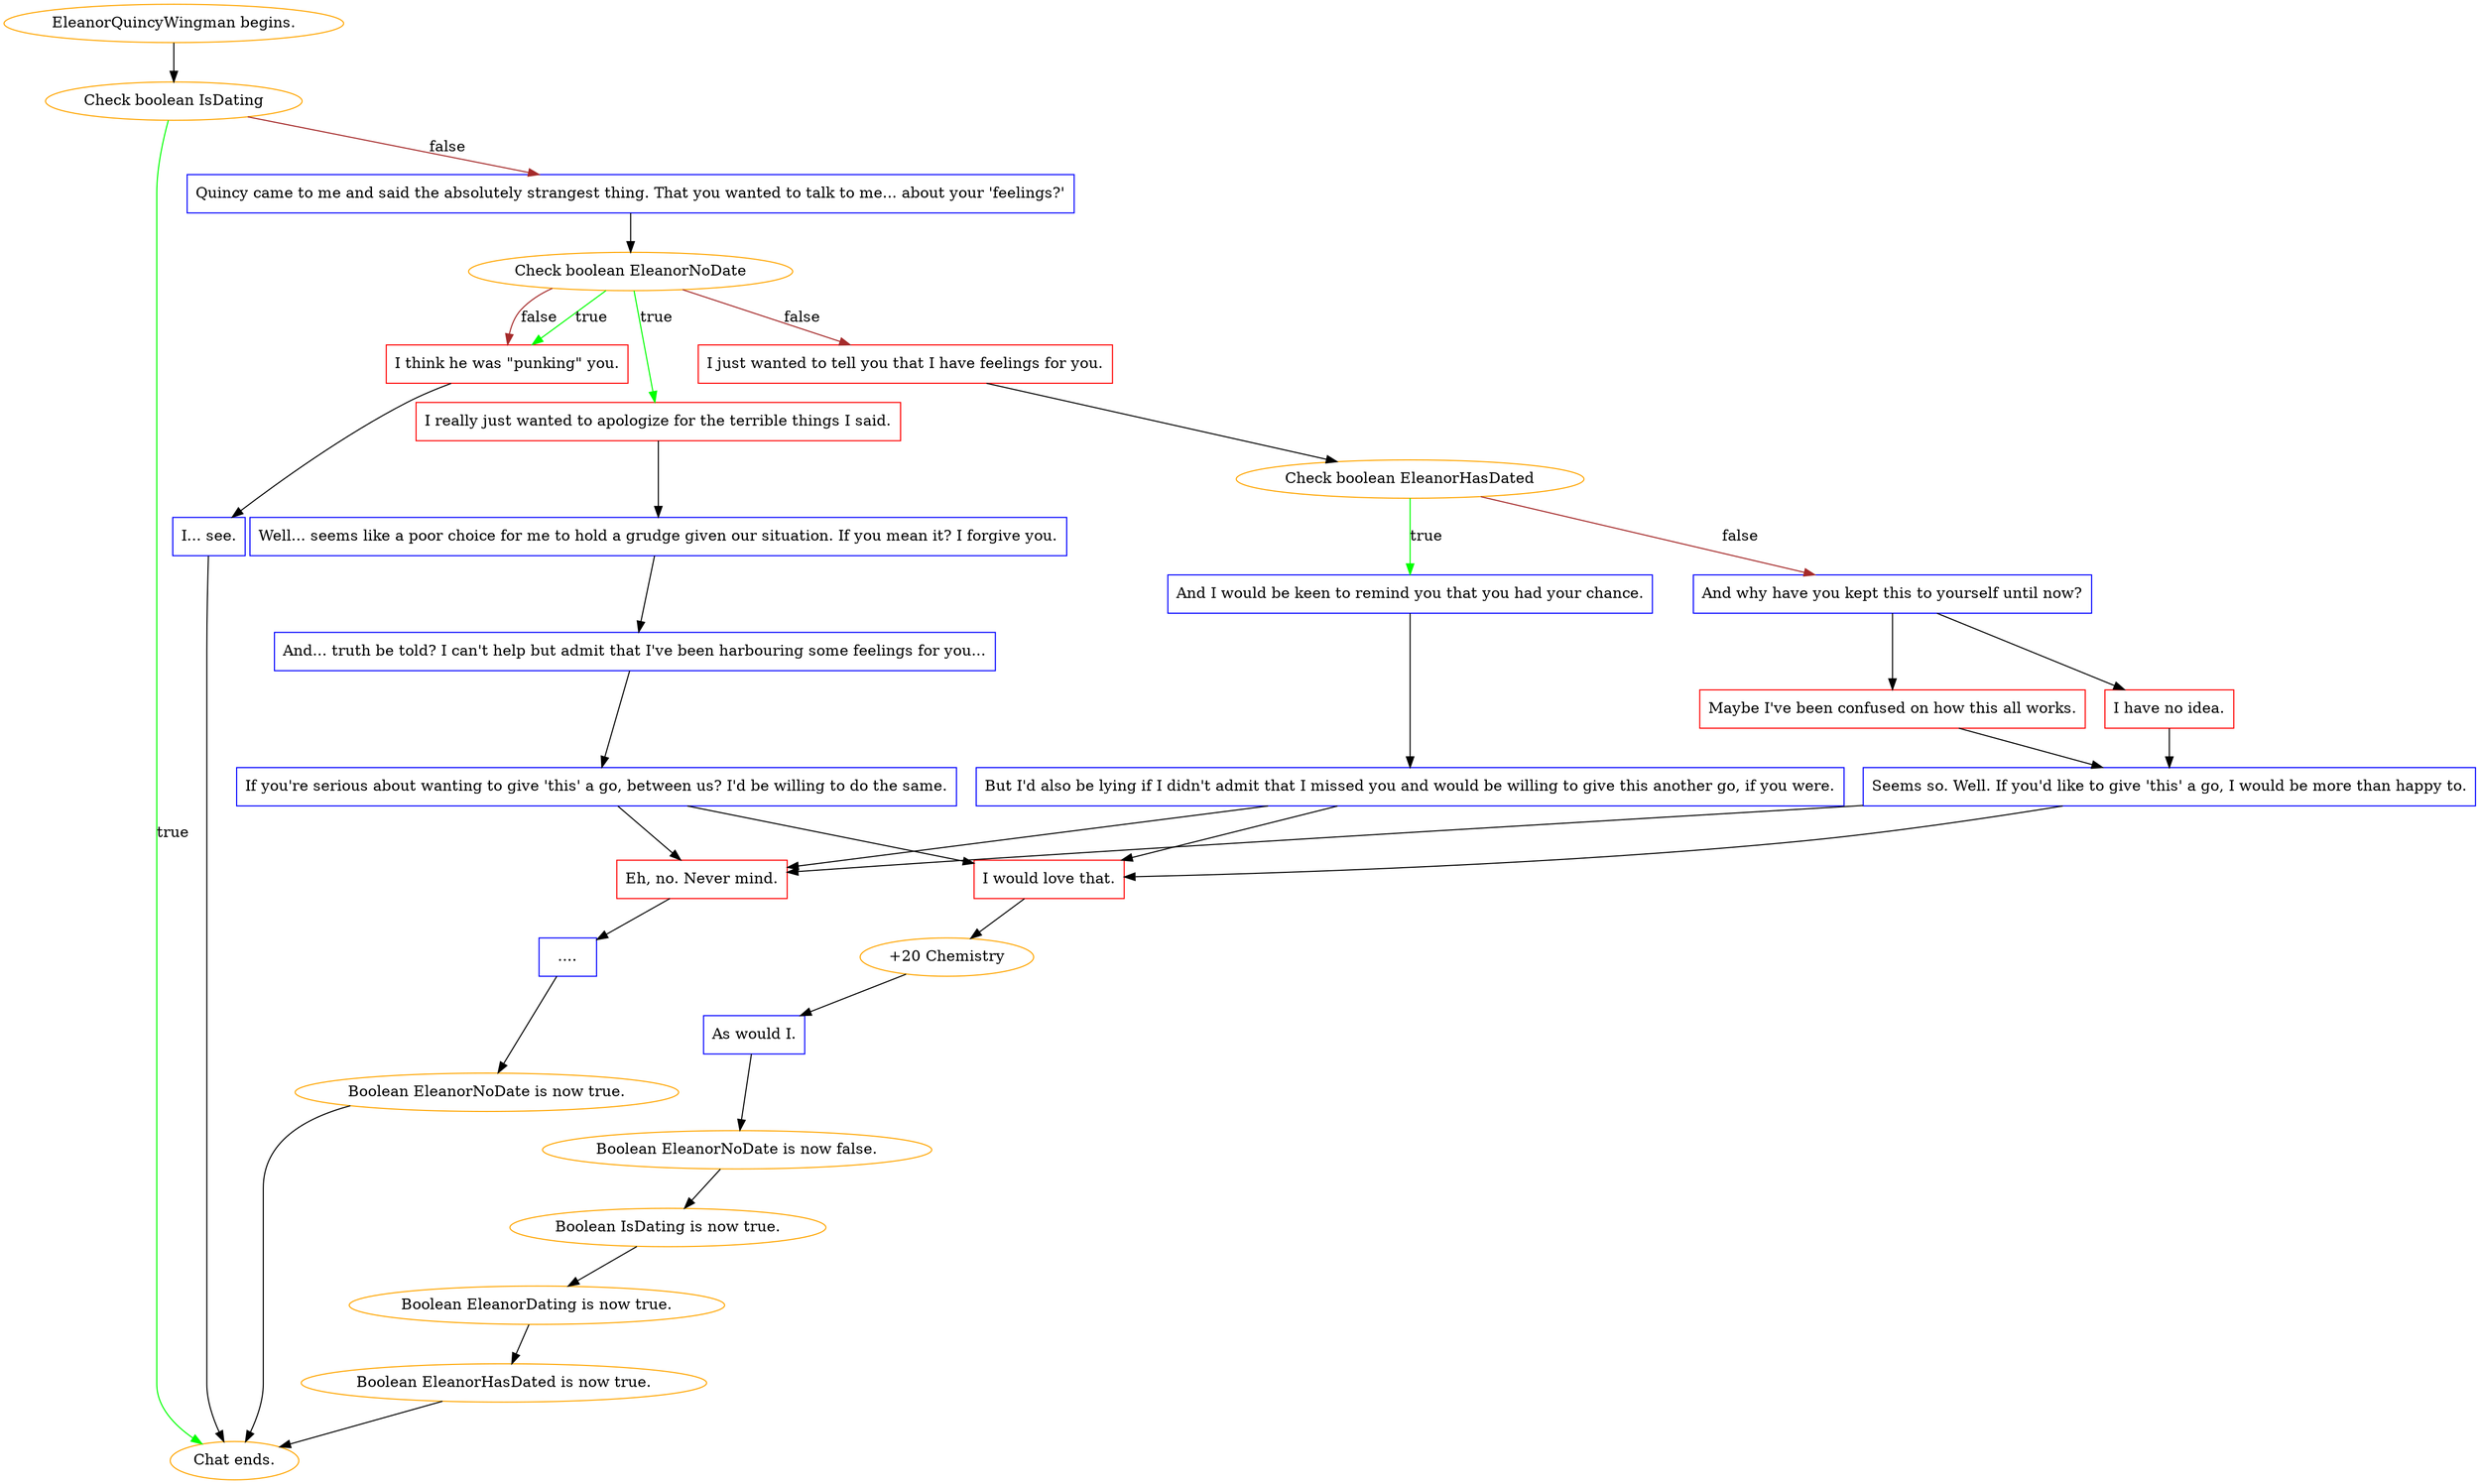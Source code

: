 digraph {
	"EleanorQuincyWingman begins." [color=orange];
		"EleanorQuincyWingman begins." -> 2731;
	2731 [label="Check boolean IsDating",color=orange];
		2731 -> "Chat ends." [label=true,color=green];
		2731 -> 2732 [label=false,color=brown];
	"Chat ends." [color=orange];
	2732 [label="Quincy came to me and said the absolutely strangest thing. That you wanted to talk to me... about your 'feelings?'",shape=box,color=blue];
		2732 -> 2734;
	2734 [label="Check boolean EleanorNoDate",color=orange];
		2734 -> 2735 [label=true,color=green];
		2734 -> 2737 [label=true,color=green];
		2734 -> 2736 [label=false,color=brown];
		2734 -> 2737 [label=false,color=brown];
	2735 [label="I really just wanted to apologize for the terrible things I said.",shape=box,color=red];
		2735 -> 2738;
	2737 [label="I think he was \"punking\" you.",shape=box,color=red];
		2737 -> 2739;
	2736 [label="I just wanted to tell you that I have feelings for you.",shape=box,color=red];
		2736 -> 2740;
	2738 [label="Well... seems like a poor choice for me to hold a grudge given our situation. If you mean it? I forgive you.",shape=box,color=blue];
		2738 -> 2741;
	2739 [label="I... see.",shape=box,color=blue];
		2739 -> "Chat ends.";
	2740 [label="Check boolean EleanorHasDated",color=orange];
		2740 -> 2743 [label=true,color=green];
		2740 -> 2745 [label=false,color=brown];
	2741 [label="And... truth be told? I can't help but admit that I've been harbouring some feelings for you...",shape=box,color=blue];
		2741 -> 2742;
	2743 [label="And I would be keen to remind you that you had your chance.",shape=box,color=blue];
		2743 -> 2748;
	2745 [label="And why have you kept this to yourself until now?",shape=box,color=blue];
		2745 -> 2744;
		2745 -> 2746;
	2742 [label="If you're serious about wanting to give 'this' a go, between us? I'd be willing to do the same.",shape=box,color=blue];
		2742 -> 2750;
		2742 -> 2751;
	2748 [label="But I'd also be lying if I didn't admit that I missed you and would be willing to give this another go, if you were.",shape=box,color=blue];
		2748 -> 2750;
		2748 -> 2751;
	2744 [label="I have no idea.",shape=box,color=red];
		2744 -> 2747;
	2746 [label="Maybe I've been confused on how this all works.",shape=box,color=red];
		2746 -> 2747;
	2750 [label="I would love that.",shape=box,color=red];
		2750 -> 2752;
	2751 [label="Eh, no. Never mind.",shape=box,color=red];
		2751 -> 2754;
	2747 [label="Seems so. Well. If you'd like to give 'this' a go, I would be more than happy to.",shape=box,color=blue];
		2747 -> 2750;
		2747 -> 2751;
	2752 [label="+20 Chemistry",color=orange];
		2752 -> 2753;
	2754 [label="....",shape=box,color=blue];
		2754 -> "/EE/Types/Engine/SetBooleanDialogueNode:EleanorNoDate:Chat ends.";
	2753 [label="As would I.",shape=box,color=blue];
		2753 -> "/EE/Types/Engine/ResetBooleanDialogueNode:EleanorNoDate:/EE/Types/Engine/SetBooleanDialogueNode:IsDating:/EE/Types/Engine/SetBooleanDialogueNode:EleanorDating:/EE/Types/Engine/SetBooleanDialogueNode:EleanorHasDated:Chat ends.";
	"/EE/Types/Engine/SetBooleanDialogueNode:EleanorNoDate:Chat ends." [label="Boolean EleanorNoDate is now true.",color=orange];
		"/EE/Types/Engine/SetBooleanDialogueNode:EleanorNoDate:Chat ends." -> "Chat ends.";
	"/EE/Types/Engine/ResetBooleanDialogueNode:EleanorNoDate:/EE/Types/Engine/SetBooleanDialogueNode:IsDating:/EE/Types/Engine/SetBooleanDialogueNode:EleanorDating:/EE/Types/Engine/SetBooleanDialogueNode:EleanorHasDated:Chat ends." [label="Boolean EleanorNoDate is now false.",color=orange];
		"/EE/Types/Engine/ResetBooleanDialogueNode:EleanorNoDate:/EE/Types/Engine/SetBooleanDialogueNode:IsDating:/EE/Types/Engine/SetBooleanDialogueNode:EleanorDating:/EE/Types/Engine/SetBooleanDialogueNode:EleanorHasDated:Chat ends." -> "/EE/Types/Engine/SetBooleanDialogueNode:IsDating:/EE/Types/Engine/SetBooleanDialogueNode:EleanorDating:/EE/Types/Engine/SetBooleanDialogueNode:EleanorHasDated:Chat ends.";
	"/EE/Types/Engine/SetBooleanDialogueNode:IsDating:/EE/Types/Engine/SetBooleanDialogueNode:EleanorDating:/EE/Types/Engine/SetBooleanDialogueNode:EleanorHasDated:Chat ends." [label="Boolean IsDating is now true.",color=orange];
		"/EE/Types/Engine/SetBooleanDialogueNode:IsDating:/EE/Types/Engine/SetBooleanDialogueNode:EleanorDating:/EE/Types/Engine/SetBooleanDialogueNode:EleanorHasDated:Chat ends." -> "/EE/Types/Engine/SetBooleanDialogueNode:EleanorDating:/EE/Types/Engine/SetBooleanDialogueNode:EleanorHasDated:Chat ends.";
	"/EE/Types/Engine/SetBooleanDialogueNode:EleanorDating:/EE/Types/Engine/SetBooleanDialogueNode:EleanorHasDated:Chat ends." [label="Boolean EleanorDating is now true.",color=orange];
		"/EE/Types/Engine/SetBooleanDialogueNode:EleanorDating:/EE/Types/Engine/SetBooleanDialogueNode:EleanorHasDated:Chat ends." -> "/EE/Types/Engine/SetBooleanDialogueNode:EleanorHasDated:Chat ends.";
	"/EE/Types/Engine/SetBooleanDialogueNode:EleanorHasDated:Chat ends." [label="Boolean EleanorHasDated is now true.",color=orange];
		"/EE/Types/Engine/SetBooleanDialogueNode:EleanorHasDated:Chat ends." -> "Chat ends.";
}